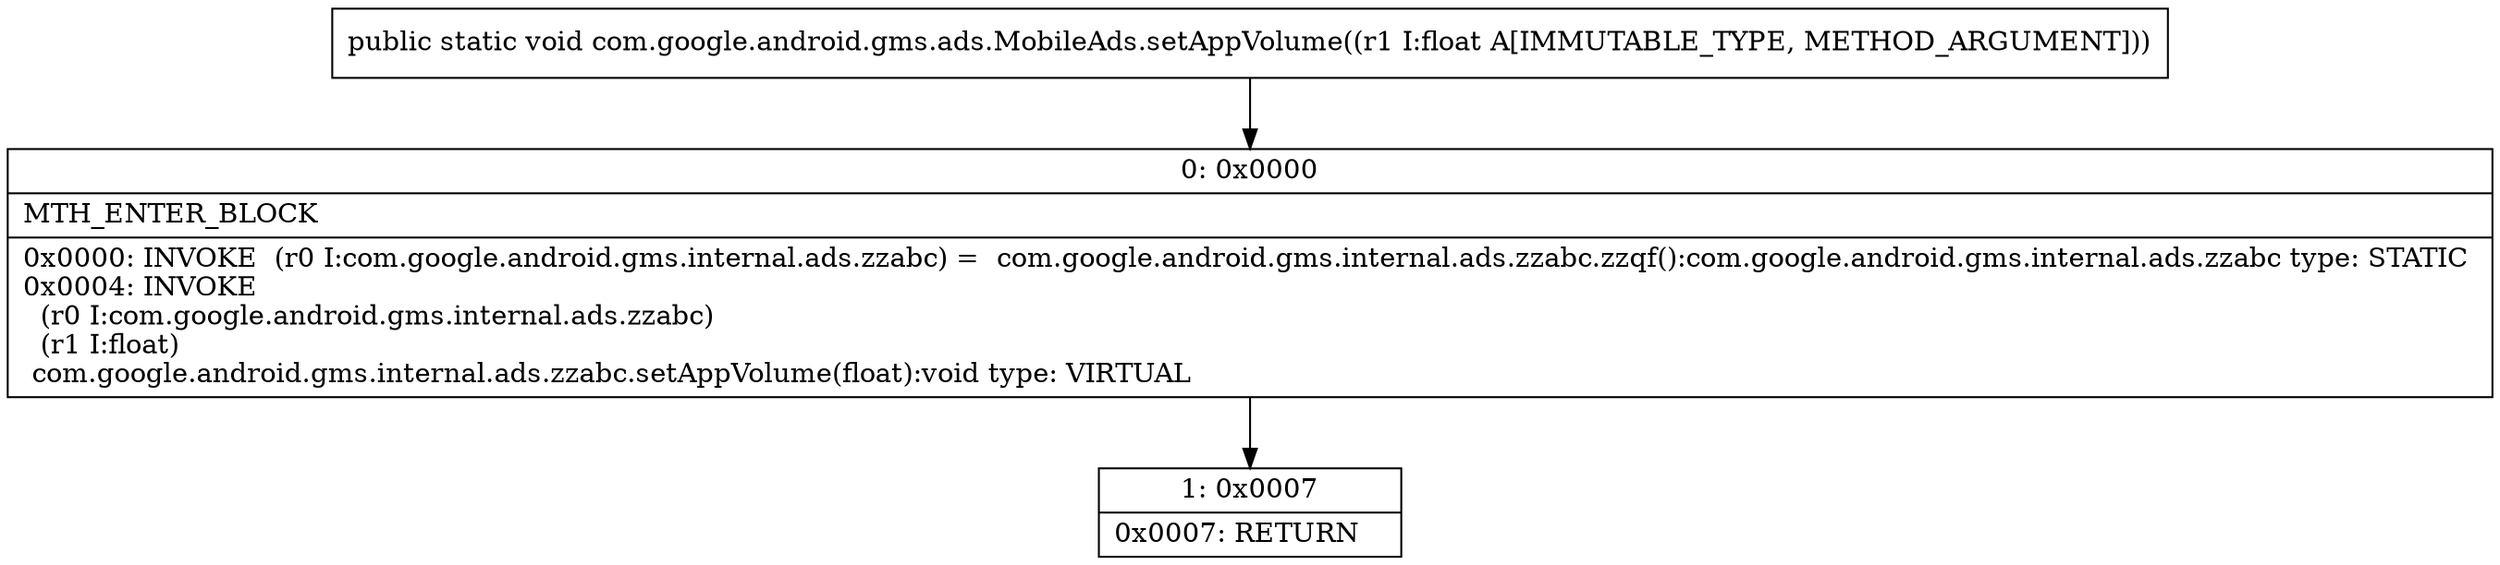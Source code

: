 digraph "CFG forcom.google.android.gms.ads.MobileAds.setAppVolume(F)V" {
Node_0 [shape=record,label="{0\:\ 0x0000|MTH_ENTER_BLOCK\l|0x0000: INVOKE  (r0 I:com.google.android.gms.internal.ads.zzabc) =  com.google.android.gms.internal.ads.zzabc.zzqf():com.google.android.gms.internal.ads.zzabc type: STATIC \l0x0004: INVOKE  \l  (r0 I:com.google.android.gms.internal.ads.zzabc)\l  (r1 I:float)\l com.google.android.gms.internal.ads.zzabc.setAppVolume(float):void type: VIRTUAL \l}"];
Node_1 [shape=record,label="{1\:\ 0x0007|0x0007: RETURN   \l}"];
MethodNode[shape=record,label="{public static void com.google.android.gms.ads.MobileAds.setAppVolume((r1 I:float A[IMMUTABLE_TYPE, METHOD_ARGUMENT])) }"];
MethodNode -> Node_0;
Node_0 -> Node_1;
}

